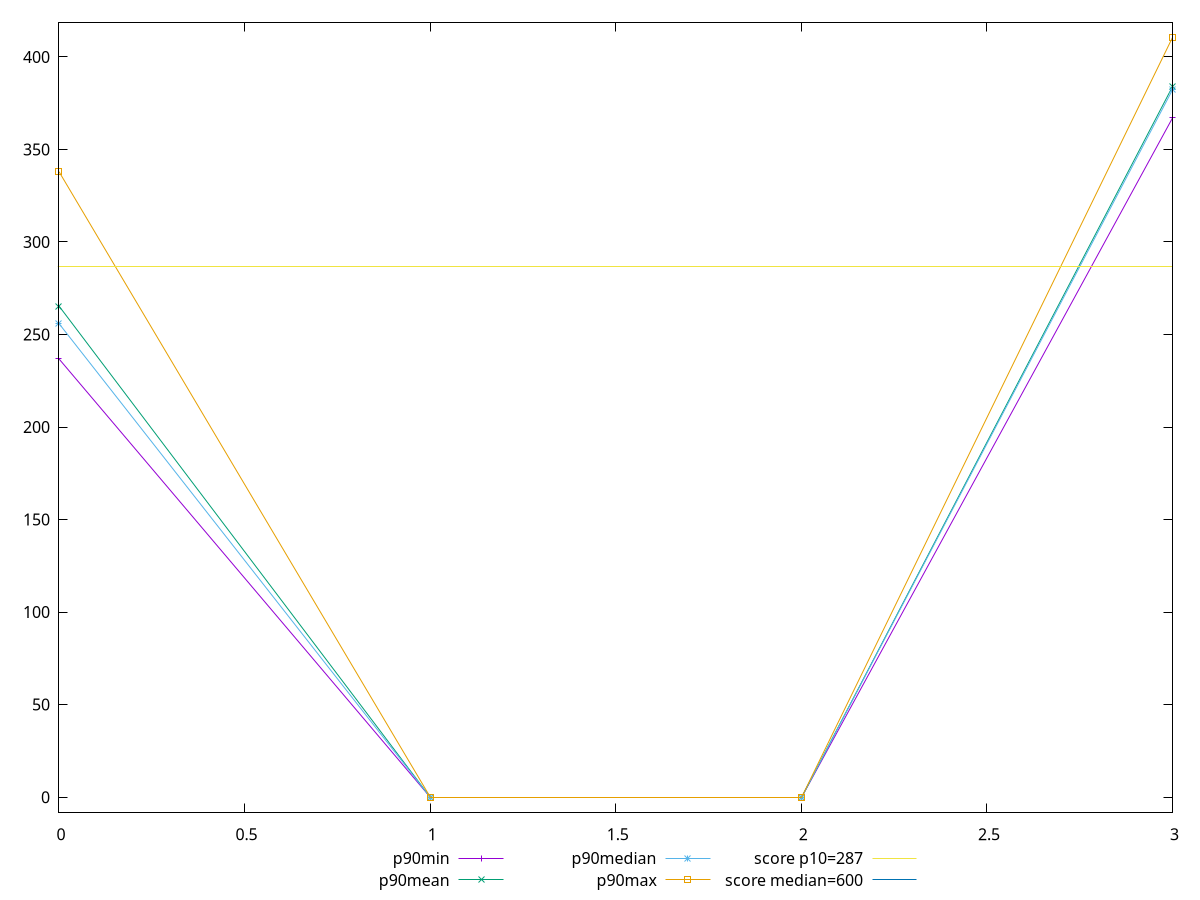 reset

$p90Min <<EOF
0 236.81249999999818
1 0
2 0
3 367
EOF

$p90Mean <<EOF
0 265.39132446808514
1 0
2 0
3 383.93617021276594
EOF

$p90Median <<EOF
0 255.90400000000045
1 0
2 0
3 382.25
EOF

$p90Max <<EOF
0 338.0000000000009
1 0
2 0
3 410.5
EOF

set key outside below
set xrange [0:3]
set yrange [-8.21:418.71]
set trange [-8.21:418.71]
set terminal svg size 640, 560 enhanced background rgb 'white'
set output "reports/report_00030_2021-02-24T20-42-31.540Z/total-blocking-time/progression/value.svg"

plot $p90Min title "p90min" with linespoints, \
     $p90Mean title "p90mean" with linespoints, \
     $p90Median title "p90median" with linespoints, \
     $p90Max title "p90max" with linespoints, \
     287 title "score p10=287", \
     600 title "score median=600"

reset
